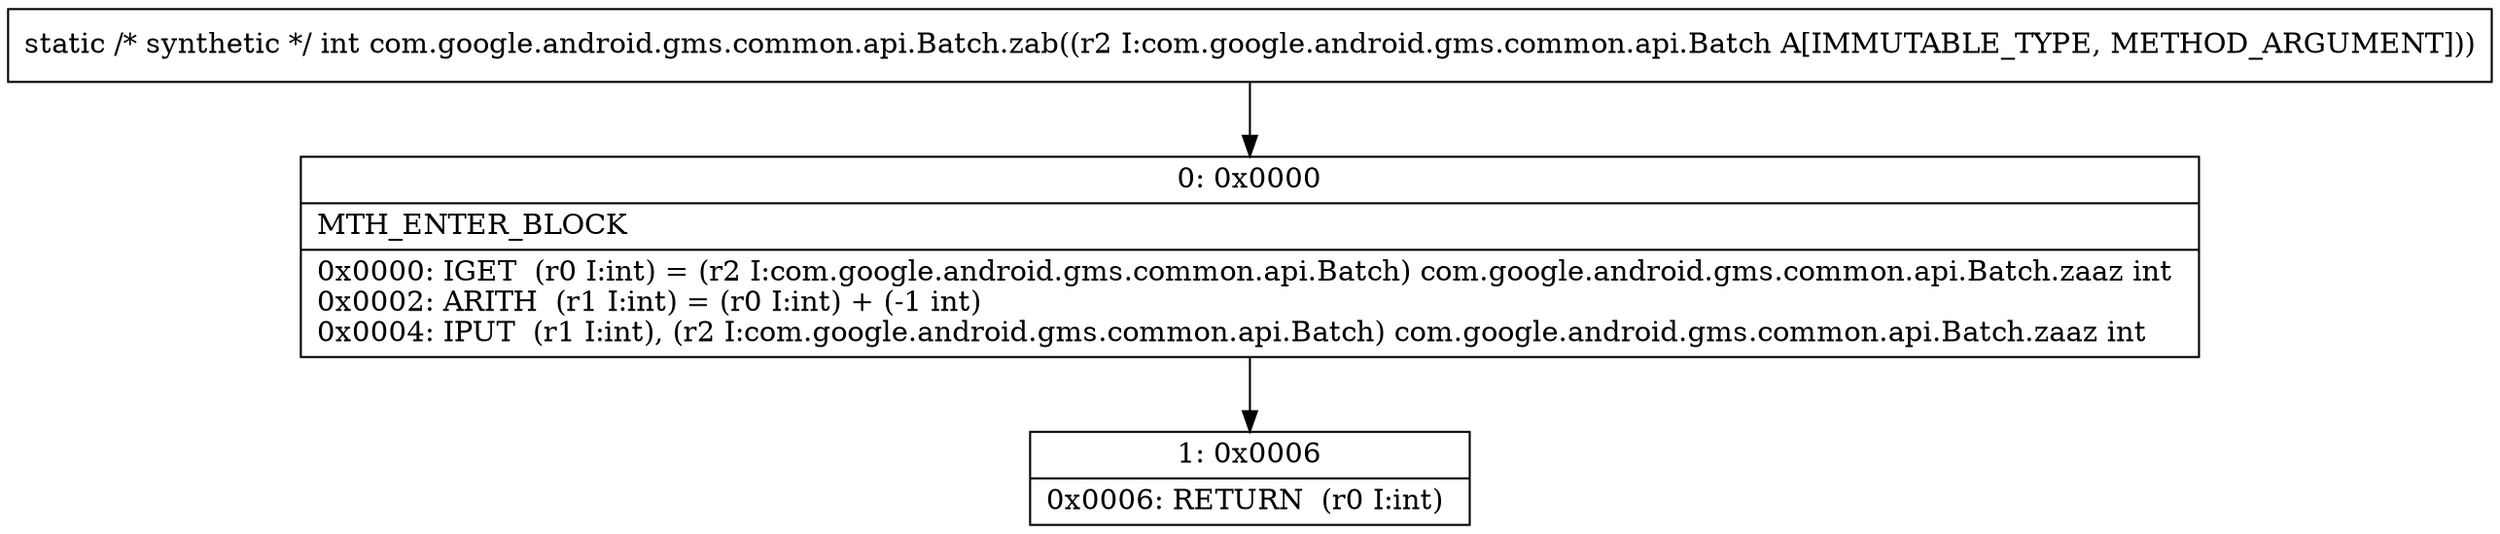 digraph "CFG forcom.google.android.gms.common.api.Batch.zab(Lcom\/google\/android\/gms\/common\/api\/Batch;)I" {
Node_0 [shape=record,label="{0\:\ 0x0000|MTH_ENTER_BLOCK\l|0x0000: IGET  (r0 I:int) = (r2 I:com.google.android.gms.common.api.Batch) com.google.android.gms.common.api.Batch.zaaz int \l0x0002: ARITH  (r1 I:int) = (r0 I:int) + (\-1 int) \l0x0004: IPUT  (r1 I:int), (r2 I:com.google.android.gms.common.api.Batch) com.google.android.gms.common.api.Batch.zaaz int \l}"];
Node_1 [shape=record,label="{1\:\ 0x0006|0x0006: RETURN  (r0 I:int) \l}"];
MethodNode[shape=record,label="{static \/* synthetic *\/ int com.google.android.gms.common.api.Batch.zab((r2 I:com.google.android.gms.common.api.Batch A[IMMUTABLE_TYPE, METHOD_ARGUMENT])) }"];
MethodNode -> Node_0;
Node_0 -> Node_1;
}

